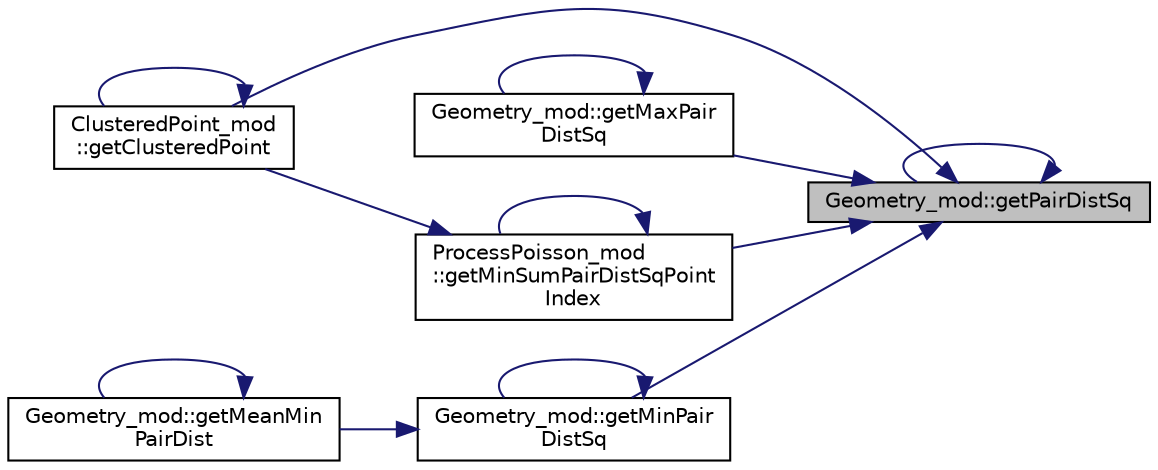 digraph "Geometry_mod::getPairDistSq"
{
 // LATEX_PDF_SIZE
  edge [fontname="Helvetica",fontsize="10",labelfontname="Helvetica",labelfontsize="10"];
  node [fontname="Helvetica",fontsize="10",shape=record];
  rankdir="RL";
  Node1 [label="Geometry_mod::getPairDistSq",height=0.2,width=0.4,color="black", fillcolor="grey75", style="filled", fontcolor="black",tooltip="Return the matrix of the pairwise distances-squared of the input set of points from each other."];
  Node1 -> Node2 [dir="back",color="midnightblue",fontsize="10",style="solid",fontname="Helvetica"];
  Node2 [label="ClusteredPoint_mod\l::getClusteredPoint",height=0.2,width=0.4,color="black", fillcolor="white", style="filled",URL="$namespaceClusteredPoint__mod.html#a70a3d3ce1aa61572e6e1c4a4a0f47024",tooltip=" "];
  Node2 -> Node2 [dir="back",color="midnightblue",fontsize="10",style="solid",fontname="Helvetica"];
  Node1 -> Node3 [dir="back",color="midnightblue",fontsize="10",style="solid",fontname="Helvetica"];
  Node3 [label="Geometry_mod::getMaxPair\lDistSq",height=0.2,width=0.4,color="black", fillcolor="white", style="filled",URL="$namespaceGeometry__mod.html#a43e279f54900a1bc2901a21d9ffbfdf8",tooltip="Return a vector of length np of the nearest-neighbor distance-squared of each point in the input Poin..."];
  Node3 -> Node3 [dir="back",color="midnightblue",fontsize="10",style="solid",fontname="Helvetica"];
  Node1 -> Node4 [dir="back",color="midnightblue",fontsize="10",style="solid",fontname="Helvetica"];
  Node4 [label="Geometry_mod::getMinPair\lDistSq",height=0.2,width=0.4,color="black", fillcolor="white", style="filled",URL="$namespaceGeometry__mod.html#a91e58d6254e4bce64f811eab01b11c6f",tooltip="Return a vector of length np of the nearest-neighbor distance-squared of each point in the input Poin..."];
  Node4 -> Node5 [dir="back",color="midnightblue",fontsize="10",style="solid",fontname="Helvetica"];
  Node5 [label="Geometry_mod::getMeanMin\lPairDist",height=0.2,width=0.4,color="black", fillcolor="white", style="filled",URL="$namespaceGeometry__mod.html#a4a03963d8bcd55273e30069a43da82a1",tooltip="Return the average nearest-neighbor distance of the input set of Points."];
  Node5 -> Node5 [dir="back",color="midnightblue",fontsize="10",style="solid",fontname="Helvetica"];
  Node4 -> Node4 [dir="back",color="midnightblue",fontsize="10",style="solid",fontname="Helvetica"];
  Node1 -> Node6 [dir="back",color="midnightblue",fontsize="10",style="solid",fontname="Helvetica"];
  Node6 [label="ProcessPoisson_mod\l::getMinSumPairDistSqPoint\lIndex",height=0.2,width=0.4,color="black", fillcolor="white", style="filled",URL="$namespaceProcessPoisson__mod.html#af932fdaf5d4cdf7746eac3189f9f8c2e",tooltip="Return the index ip of the point (among the input set of np nd-dimensional Points) that has the small..."];
  Node6 -> Node2 [dir="back",color="midnightblue",fontsize="10",style="solid",fontname="Helvetica"];
  Node6 -> Node6 [dir="back",color="midnightblue",fontsize="10",style="solid",fontname="Helvetica"];
  Node1 -> Node1 [dir="back",color="midnightblue",fontsize="10",style="solid",fontname="Helvetica"];
}
